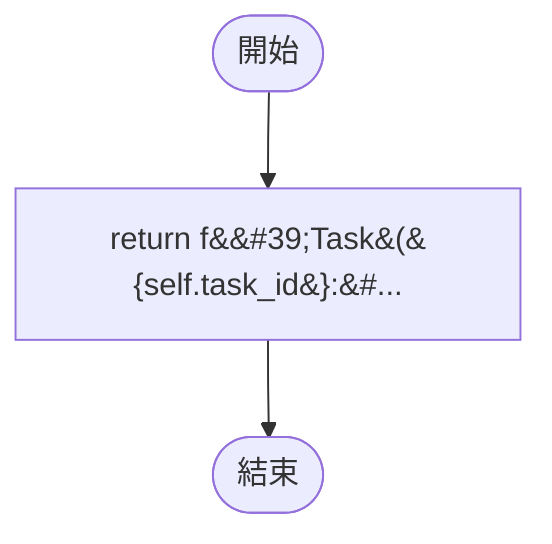 flowchart TB
    n1([開始])
    n2([結束])
    n3[return f&amp;&#35;39;Task&#40;&#123;self.task_id&#125;:&#...]
    n1 --> n3
    n3 --> n2